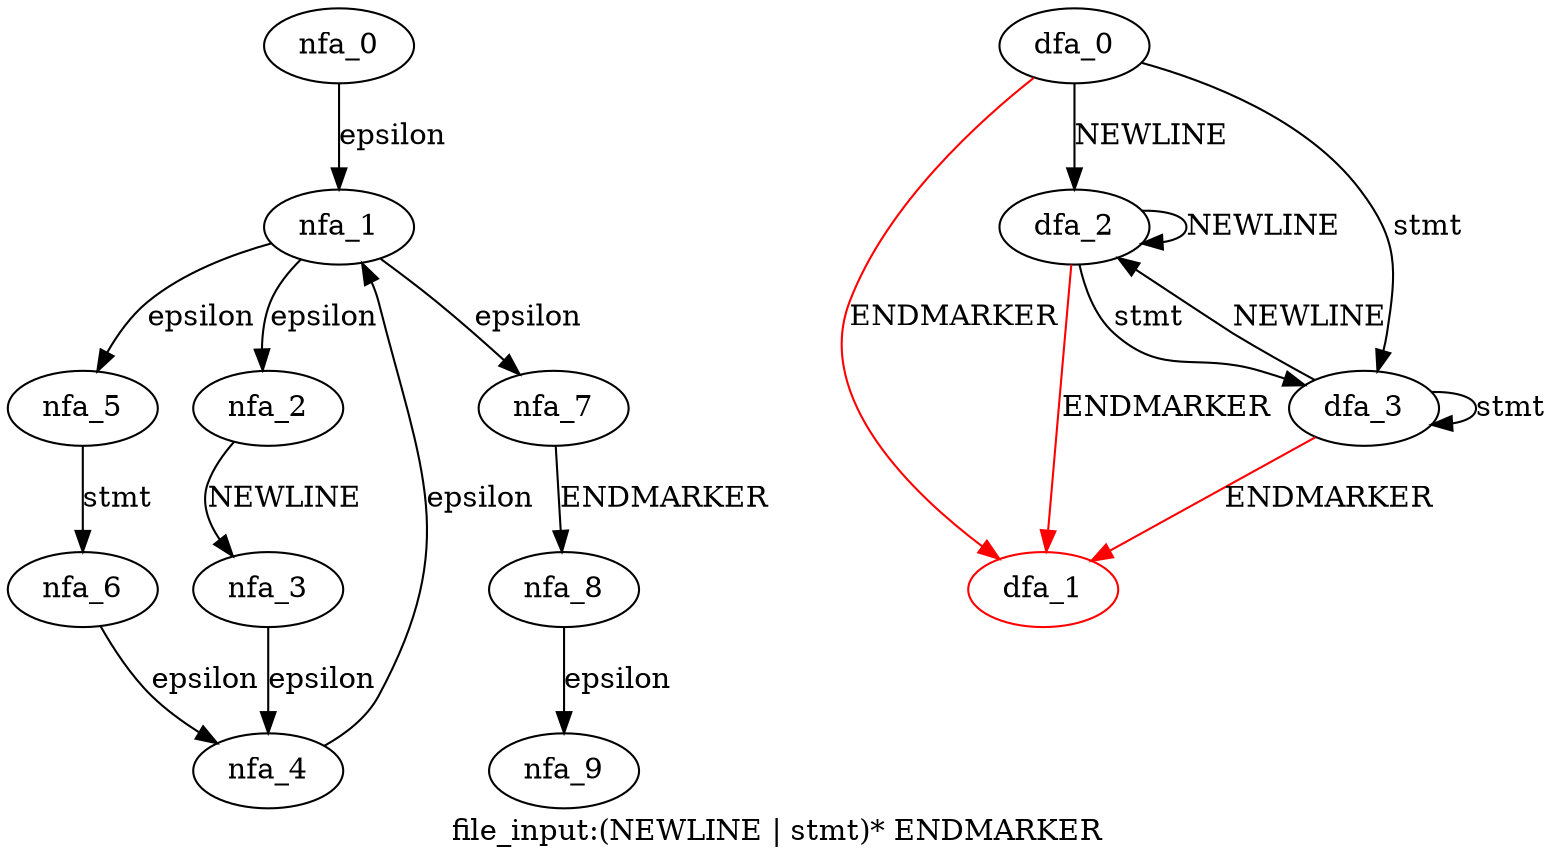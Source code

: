 digraph file_input {
 graph[label="file_input:(NEWLINE | stmt)* ENDMARKER"]
 subgraph file_input_nfa {
  nfa_0->nfa_1[label="epsilon"]
  nfa_1->nfa_2[label="epsilon"]
  nfa_2->nfa_3[label="NEWLINE"]
  nfa_3->nfa_4[label="epsilon"]
  nfa_4->nfa_1[label="epsilon"]
  nfa_1->nfa_5[label="epsilon"]
  nfa_5->nfa_6[label="stmt"]
  nfa_6->nfa_4[label="epsilon"]
  nfa_1->nfa_7[label="epsilon"]
  nfa_7->nfa_8[label="ENDMARKER"]
  nfa_8->nfa_9[label="epsilon"]
  }
 subgraph file_input_dfa {
  dfa_0->dfa_1[label="ENDMARKER",color=red]
  dfa_0->dfa_2[label="NEWLINE"]
  dfa_2->dfa_2[label="NEWLINE"]
  dfa_2->dfa_1[label="ENDMARKER",color=red]
  dfa_2->dfa_3[label="stmt"]
  dfa_3->dfa_2[label="NEWLINE"]
  dfa_3->dfa_1[label="ENDMARKER",color=red]
  dfa_3->dfa_3[label="stmt"]
  dfa_0->dfa_3[label="stmt"]
  dfa_1[color=red]
  }
}
